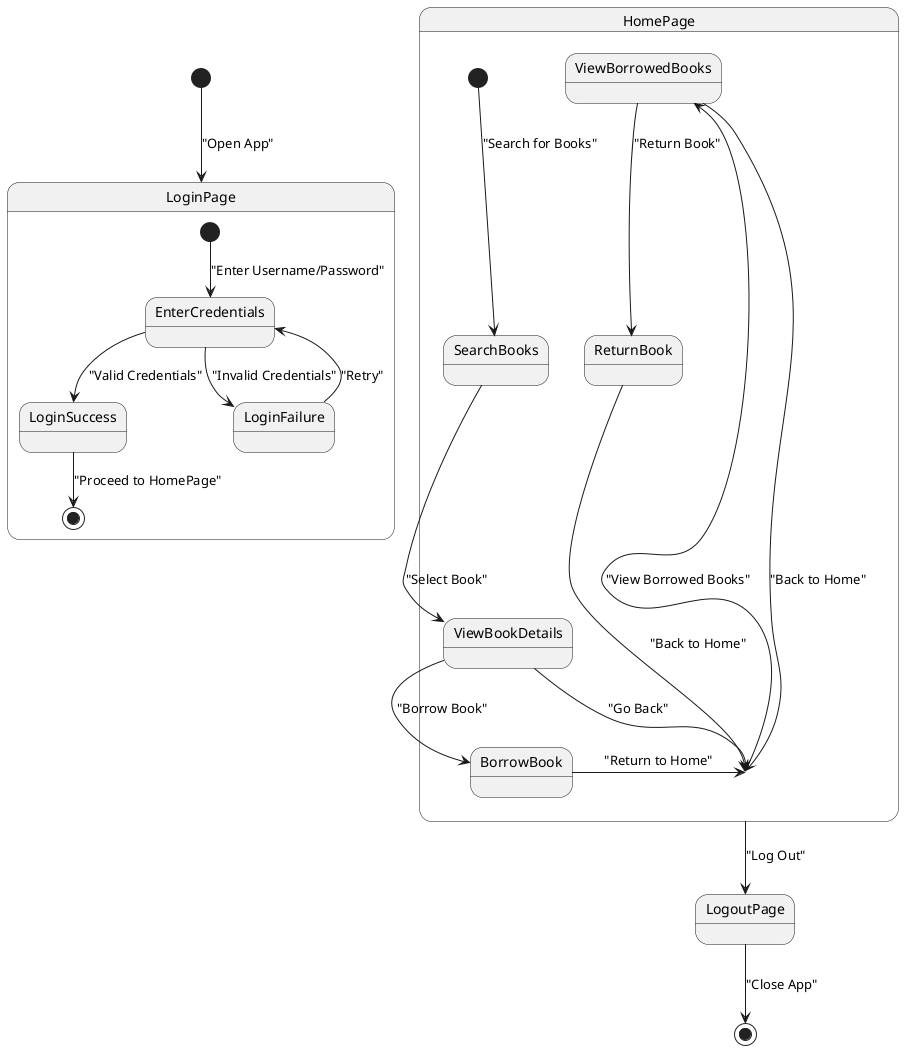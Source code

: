 @startuml

[*] --> LoginPage : "Open App"

state LoginPage {
    [*] --> EnterCredentials : "Enter Username/Password"
    EnterCredentials --> LoginSuccess : "Valid Credentials"
    EnterCredentials --> LoginFailure : "Invalid Credentials"
    LoginFailure --> EnterCredentials : "Retry"
    LoginSuccess --> [*] : "Proceed to HomePage"
}

state HomePage {
    [*] --> SearchBooks : "Search for Books"
    SearchBooks --> ViewBookDetails : "Select Book"
    ViewBookDetails --> HomePage : "Go Back"
    ViewBookDetails --> BorrowBook : "Borrow Book"
    BorrowBook --> HomePage : "Return to Home"

    HomePage --> ViewBorrowedBooks : "View Borrowed Books"
    ViewBorrowedBooks --> ReturnBook : "Return Book"
    ReturnBook --> HomePage : "Back to Home"
    ViewBorrowedBooks --> HomePage : "Back to Home"
}

HomePage --> LogoutPage : "Log Out"
LogoutPage --> [*] : "Close App"

@enduml
